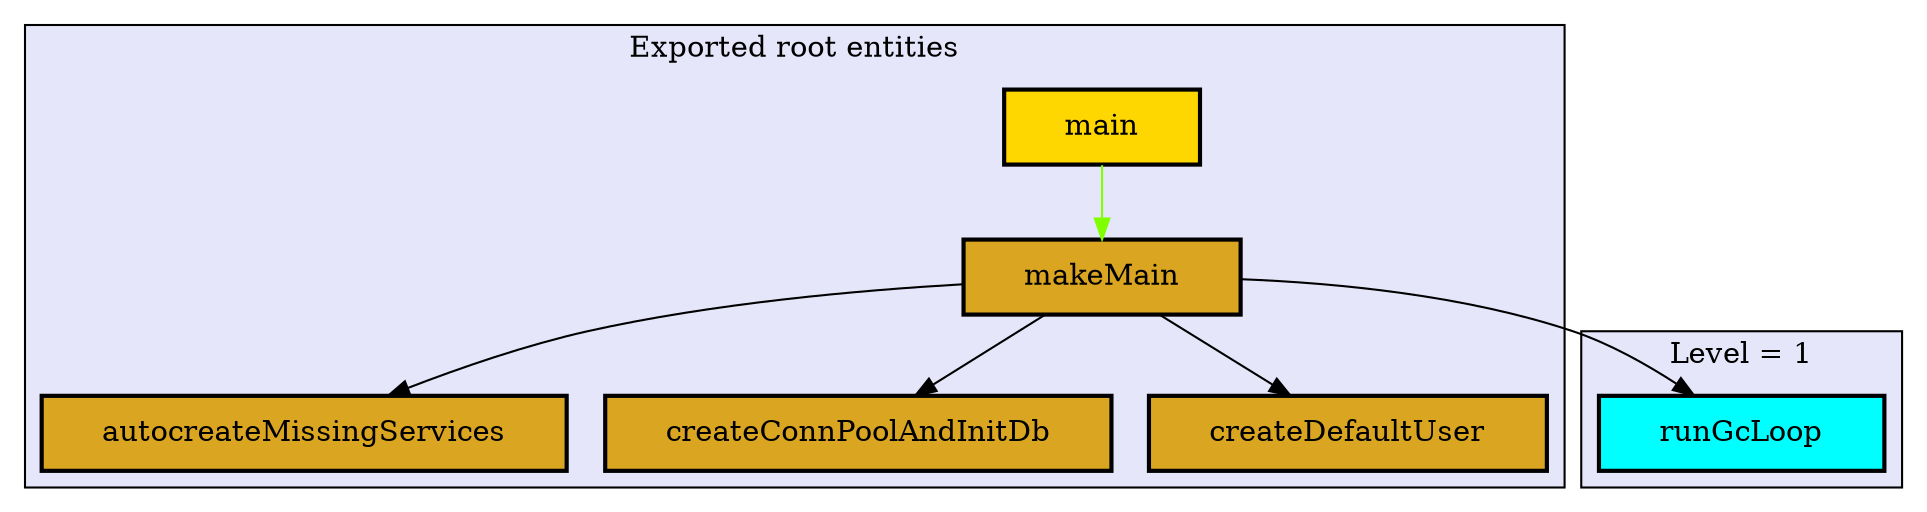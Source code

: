 digraph "Levels within Thentos" {
    node [margin="0.4,0.1"
         ,style=filled];
    subgraph cluster_0 {
        graph [label="Exported root entities"
              ,style=filled
              ,fillcolor=lavender];
        1 [label=autocreateMissingServices
          ,shape=box
          ,fillcolor=goldenrod
          ,style="filled,bold"];
        2 [label=createConnPoolAndInitDb
          ,shape=box
          ,fillcolor=goldenrod
          ,style="filled,bold"];
        3 [label=createDefaultUser
          ,shape=box
          ,fillcolor=goldenrod
          ,style="filled,bold"];
        4 [label=main
          ,shape=box
          ,fillcolor=gold
          ,style="filled,bold"];
        5 [label=makeMain
          ,shape=box
          ,fillcolor=goldenrod
          ,style="filled,bold"];
    }
    subgraph cluster_1 {
        graph [label="Level = 1"
              ,style=filled
              ,fillcolor=lavender];
        6 [label=runGcLoop
          ,shape=box
          ,fillcolor=cyan
          ,style="filled,bold"];
    }
    4 -> 5 [penwidth=1
           ,color=chartreuse];
    5 -> 1 [penwidth=1,color=black];
    5 -> 2 [penwidth=1,color=black];
    5 -> 3 [penwidth=1,color=black];
    5 -> 6 [penwidth=1,color=black];
}

